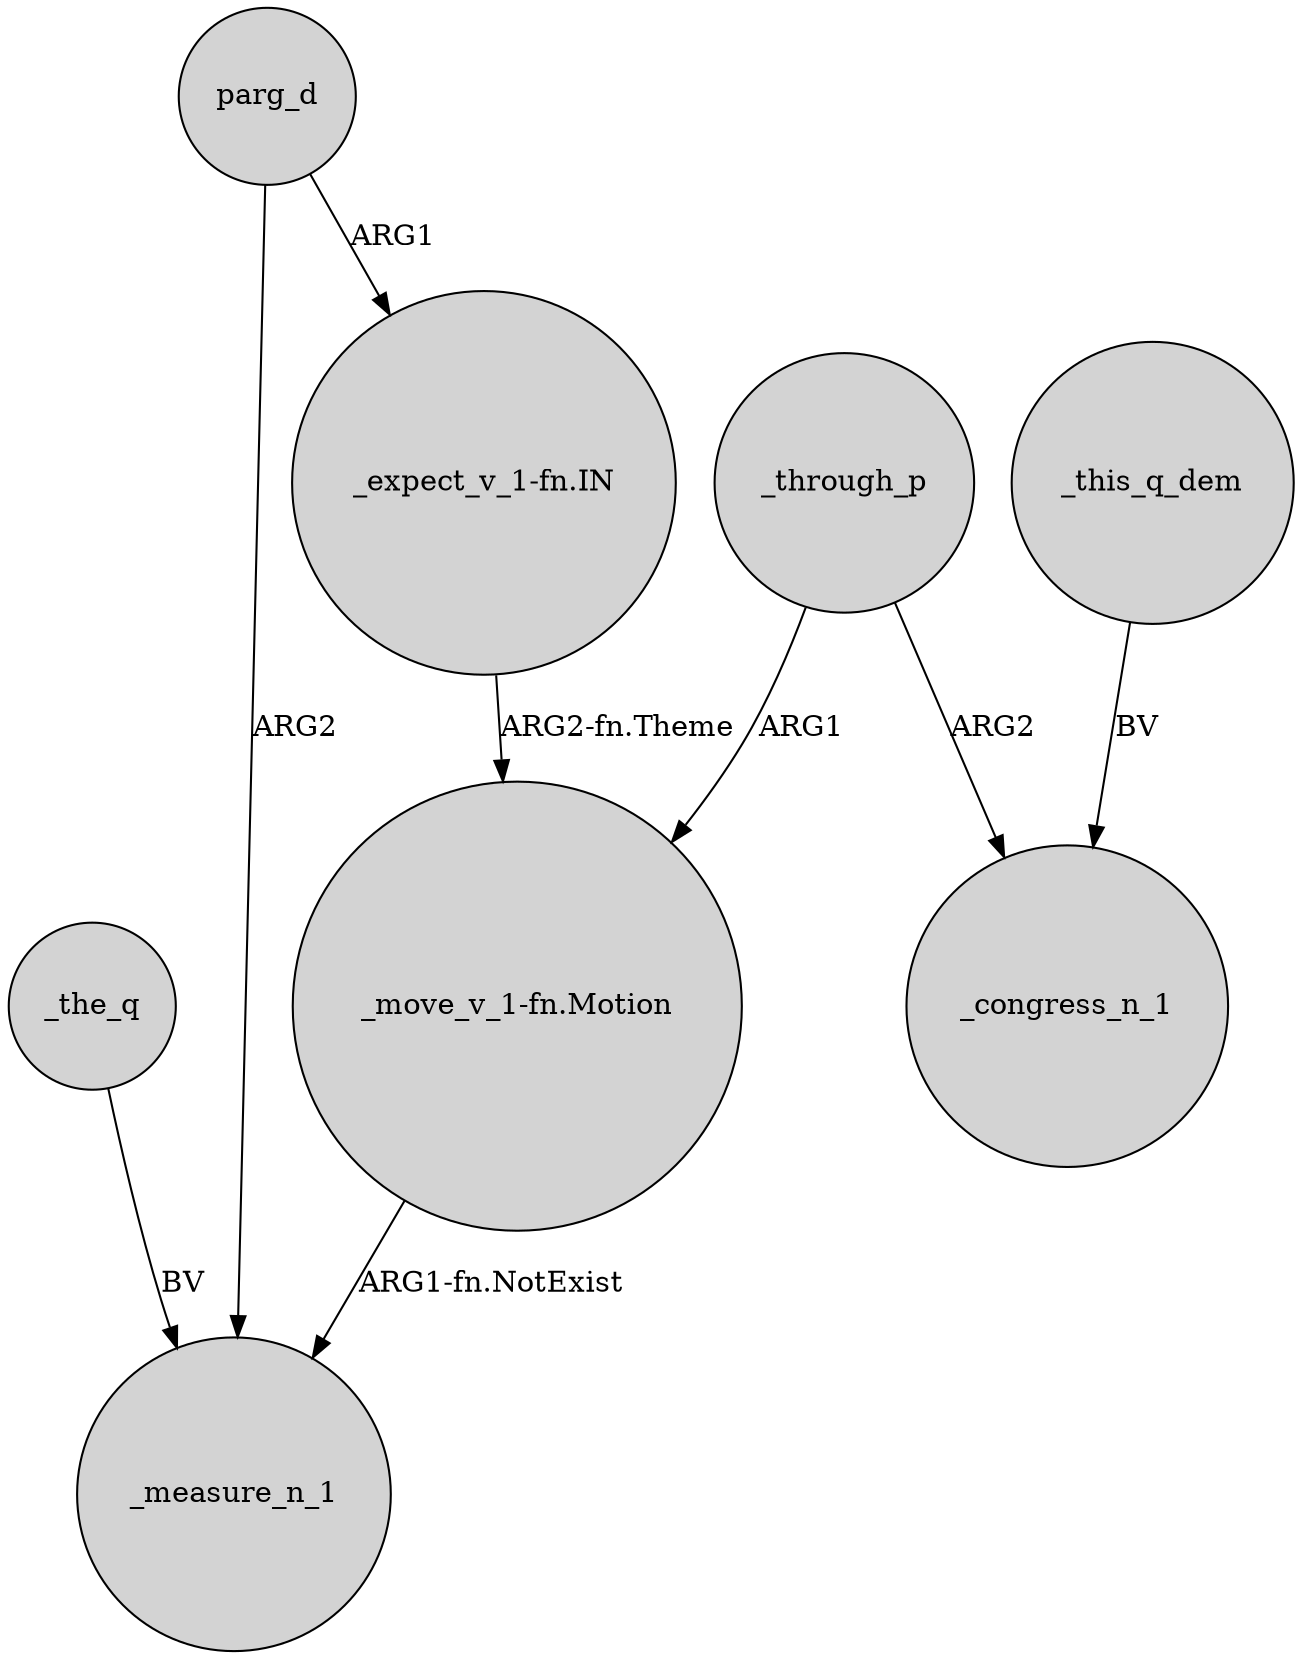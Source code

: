 digraph {
	node [shape=circle style=filled]
	"_move_v_1-fn.Motion" -> _measure_n_1 [label="ARG1-fn.NotExist"]
	_the_q -> _measure_n_1 [label=BV]
	_through_p -> _congress_n_1 [label=ARG2]
	parg_d -> _measure_n_1 [label=ARG2]
	_this_q_dem -> _congress_n_1 [label=BV]
	parg_d -> "_expect_v_1-fn.IN" [label=ARG1]
	"_expect_v_1-fn.IN" -> "_move_v_1-fn.Motion" [label="ARG2-fn.Theme"]
	_through_p -> "_move_v_1-fn.Motion" [label=ARG1]
}
